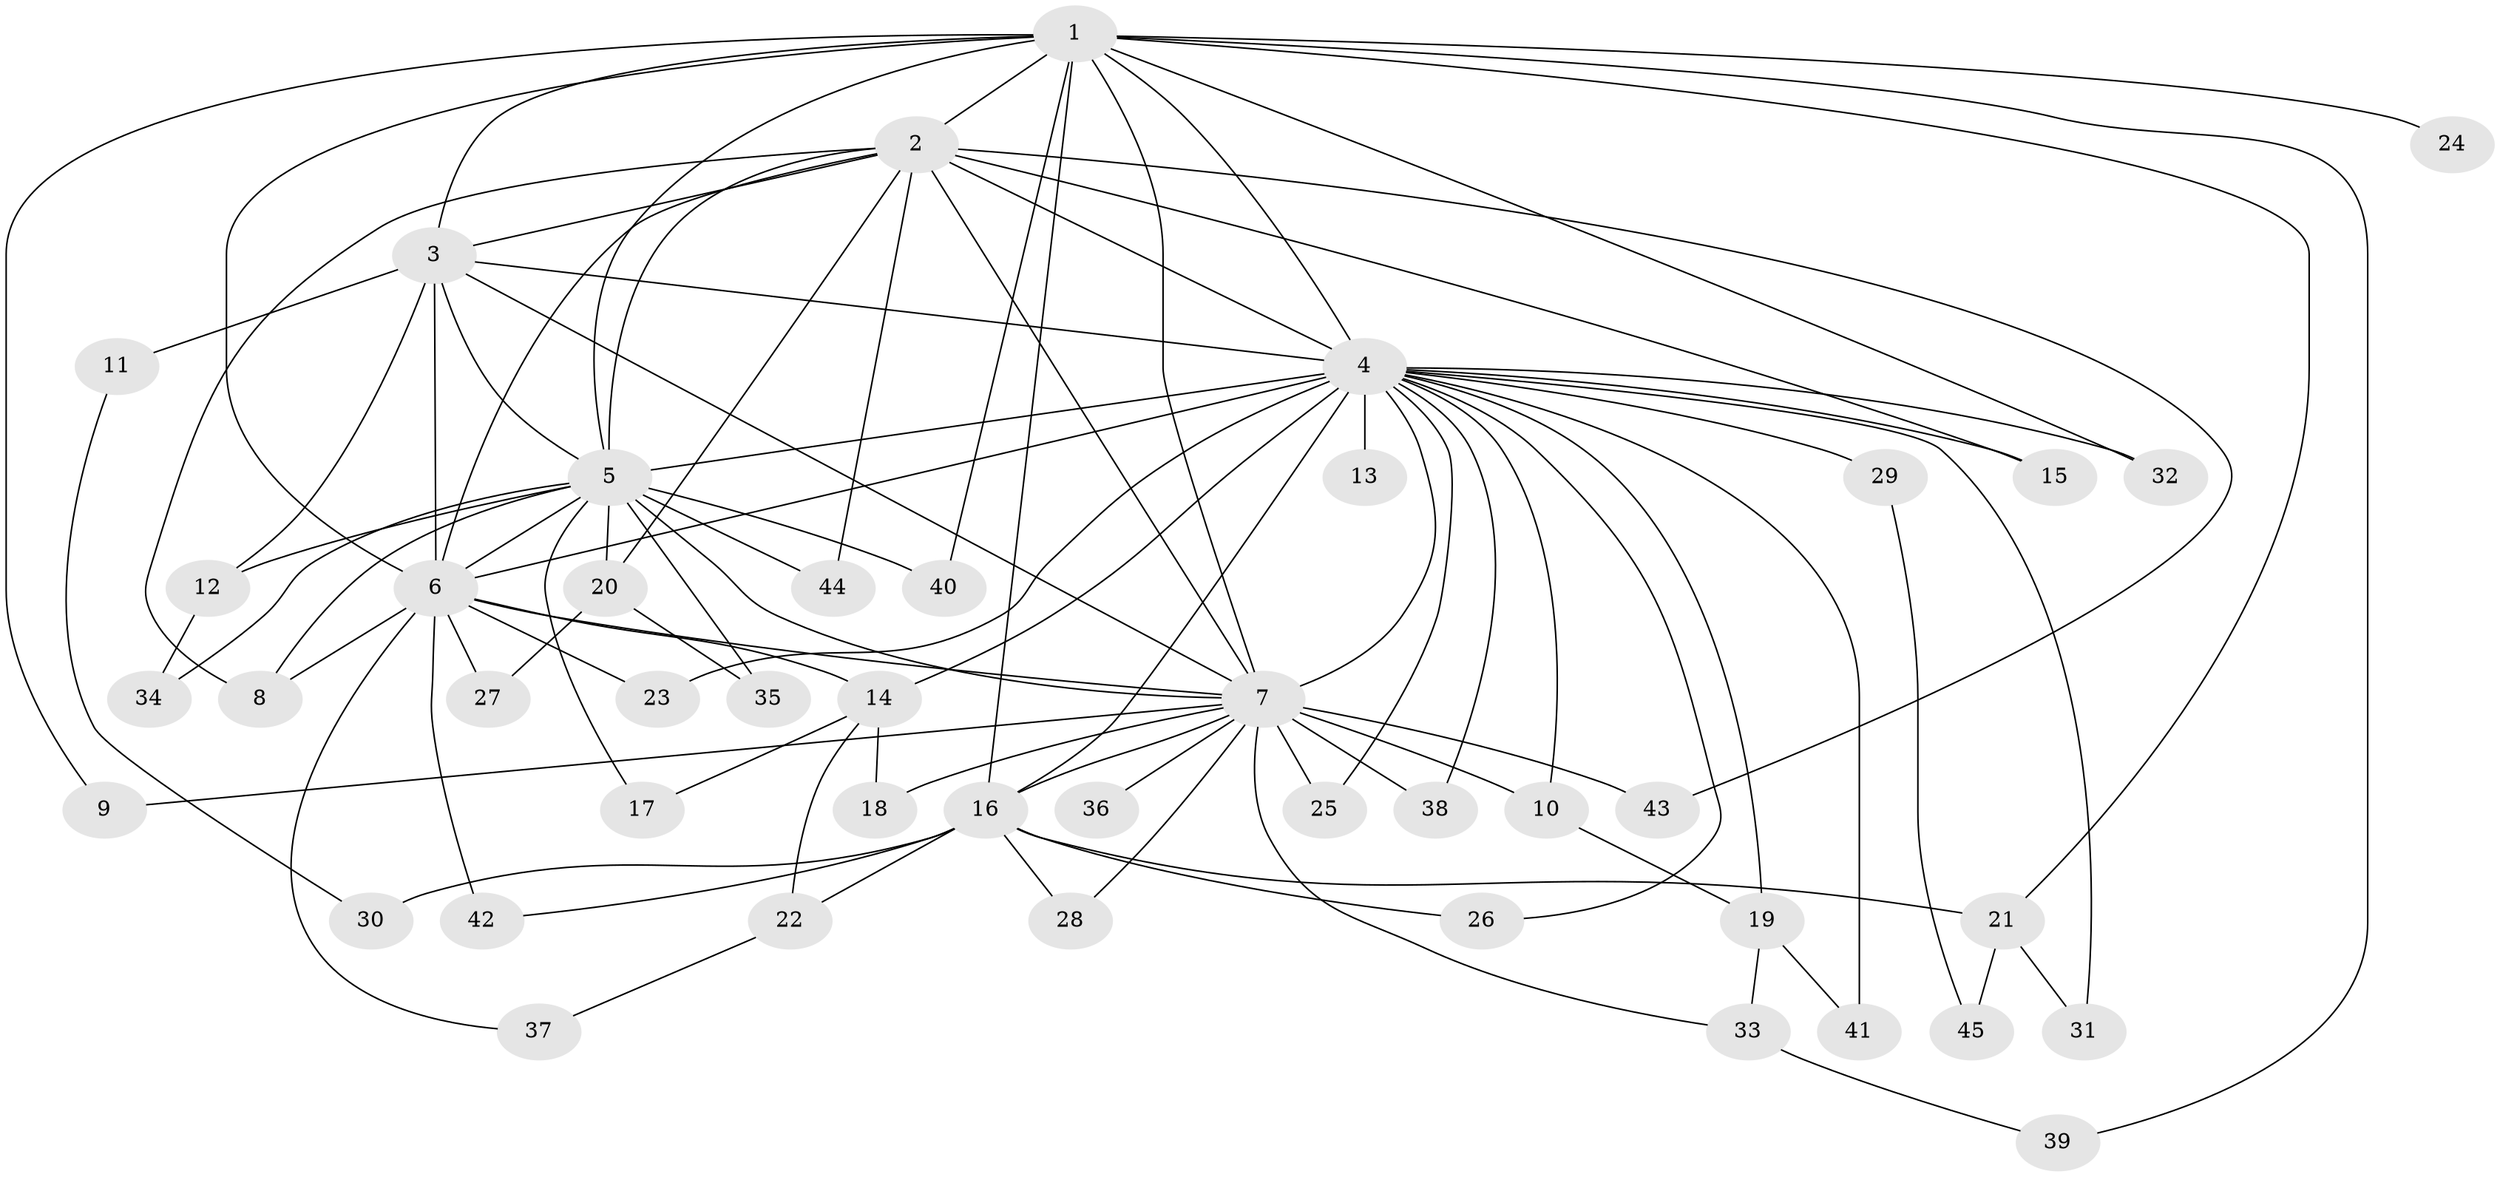// original degree distribution, {19: 0.015625, 16: 0.015625, 13: 0.015625, 24: 0.015625, 18: 0.015625, 15: 0.03125, 10: 0.015625, 23: 0.015625, 14: 0.015625, 4: 0.0625, 2: 0.546875, 3: 0.203125, 5: 0.015625, 9: 0.015625}
// Generated by graph-tools (version 1.1) at 2025/49/03/04/25 22:49:36]
// undirected, 45 vertices, 94 edges
graph export_dot {
  node [color=gray90,style=filled];
  1;
  2;
  3;
  4;
  5;
  6;
  7;
  8;
  9;
  10;
  11;
  12;
  13;
  14;
  15;
  16;
  17;
  18;
  19;
  20;
  21;
  22;
  23;
  24;
  25;
  26;
  27;
  28;
  29;
  30;
  31;
  32;
  33;
  34;
  35;
  36;
  37;
  38;
  39;
  40;
  41;
  42;
  43;
  44;
  45;
  1 -- 2 [weight=2.0];
  1 -- 3 [weight=2.0];
  1 -- 4 [weight=2.0];
  1 -- 5 [weight=1.0];
  1 -- 6 [weight=2.0];
  1 -- 7 [weight=2.0];
  1 -- 9 [weight=1.0];
  1 -- 16 [weight=1.0];
  1 -- 21 [weight=1.0];
  1 -- 24 [weight=1.0];
  1 -- 32 [weight=1.0];
  1 -- 39 [weight=1.0];
  1 -- 40 [weight=1.0];
  2 -- 3 [weight=1.0];
  2 -- 4 [weight=2.0];
  2 -- 5 [weight=1.0];
  2 -- 6 [weight=3.0];
  2 -- 7 [weight=2.0];
  2 -- 8 [weight=1.0];
  2 -- 15 [weight=1.0];
  2 -- 20 [weight=1.0];
  2 -- 43 [weight=1.0];
  2 -- 44 [weight=1.0];
  3 -- 4 [weight=3.0];
  3 -- 5 [weight=1.0];
  3 -- 6 [weight=2.0];
  3 -- 7 [weight=2.0];
  3 -- 11 [weight=1.0];
  3 -- 12 [weight=1.0];
  4 -- 5 [weight=2.0];
  4 -- 6 [weight=4.0];
  4 -- 7 [weight=4.0];
  4 -- 10 [weight=1.0];
  4 -- 13 [weight=1.0];
  4 -- 14 [weight=1.0];
  4 -- 15 [weight=2.0];
  4 -- 16 [weight=1.0];
  4 -- 19 [weight=1.0];
  4 -- 23 [weight=1.0];
  4 -- 25 [weight=2.0];
  4 -- 26 [weight=1.0];
  4 -- 29 [weight=1.0];
  4 -- 31 [weight=1.0];
  4 -- 32 [weight=1.0];
  4 -- 38 [weight=1.0];
  4 -- 41 [weight=1.0];
  5 -- 6 [weight=3.0];
  5 -- 7 [weight=2.0];
  5 -- 8 [weight=1.0];
  5 -- 12 [weight=1.0];
  5 -- 17 [weight=1.0];
  5 -- 20 [weight=1.0];
  5 -- 34 [weight=1.0];
  5 -- 35 [weight=1.0];
  5 -- 40 [weight=1.0];
  5 -- 44 [weight=1.0];
  6 -- 7 [weight=4.0];
  6 -- 8 [weight=1.0];
  6 -- 14 [weight=1.0];
  6 -- 23 [weight=1.0];
  6 -- 27 [weight=1.0];
  6 -- 37 [weight=1.0];
  6 -- 42 [weight=2.0];
  7 -- 9 [weight=1.0];
  7 -- 10 [weight=1.0];
  7 -- 16 [weight=2.0];
  7 -- 18 [weight=1.0];
  7 -- 25 [weight=2.0];
  7 -- 28 [weight=1.0];
  7 -- 33 [weight=1.0];
  7 -- 36 [weight=1.0];
  7 -- 38 [weight=1.0];
  7 -- 43 [weight=1.0];
  10 -- 19 [weight=1.0];
  11 -- 30 [weight=1.0];
  12 -- 34 [weight=1.0];
  14 -- 17 [weight=1.0];
  14 -- 18 [weight=1.0];
  14 -- 22 [weight=1.0];
  16 -- 21 [weight=1.0];
  16 -- 22 [weight=1.0];
  16 -- 26 [weight=1.0];
  16 -- 28 [weight=1.0];
  16 -- 30 [weight=1.0];
  16 -- 42 [weight=1.0];
  19 -- 33 [weight=1.0];
  19 -- 41 [weight=1.0];
  20 -- 27 [weight=1.0];
  20 -- 35 [weight=1.0];
  21 -- 31 [weight=1.0];
  21 -- 45 [weight=1.0];
  22 -- 37 [weight=1.0];
  29 -- 45 [weight=1.0];
  33 -- 39 [weight=1.0];
}
